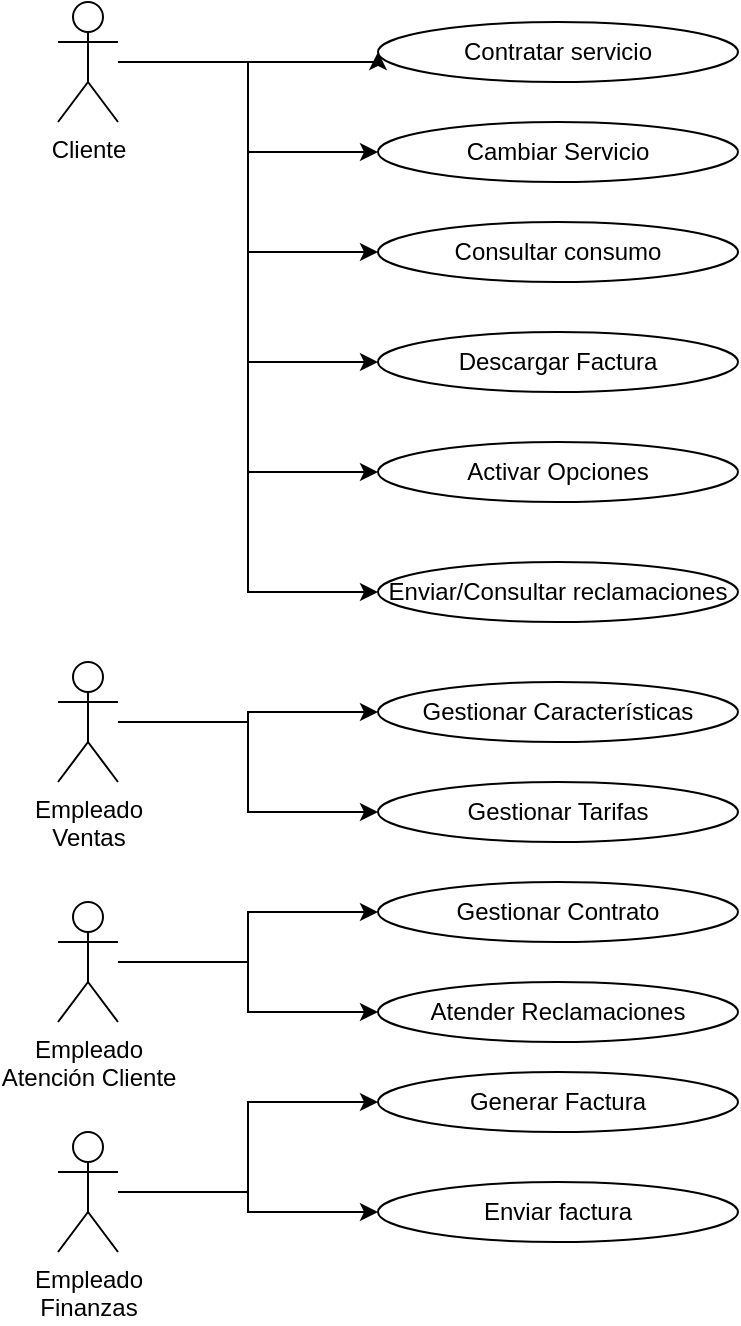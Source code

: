 <mxfile version="22.1.16" type="device">
  <diagram name="Página-1" id="7x8o8xuNbHTIAmIyMfKw">
    <mxGraphModel dx="1647" dy="886" grid="1" gridSize="10" guides="1" tooltips="1" connect="1" arrows="1" fold="1" page="1" pageScale="1" pageWidth="827" pageHeight="1169" math="0" shadow="0">
      <root>
        <mxCell id="0" />
        <mxCell id="1" parent="0" />
        <mxCell id="XNY29QVO5nWn9hXYqEti-46" style="edgeStyle=orthogonalEdgeStyle;rounded=0;orthogonalLoop=1;jettySize=auto;html=1;entryX=0;entryY=0.5;entryDx=0;entryDy=0;" edge="1" parent="1" source="XNY29QVO5nWn9hXYqEti-1" target="XNY29QVO5nWn9hXYqEti-8">
          <mxGeometry relative="1" as="geometry">
            <Array as="points">
              <mxPoint x="270" y="80" />
            </Array>
          </mxGeometry>
        </mxCell>
        <mxCell id="XNY29QVO5nWn9hXYqEti-47" style="edgeStyle=orthogonalEdgeStyle;rounded=0;orthogonalLoop=1;jettySize=auto;html=1;entryX=0;entryY=0.5;entryDx=0;entryDy=0;" edge="1" parent="1" source="XNY29QVO5nWn9hXYqEti-1" target="XNY29QVO5nWn9hXYqEti-34">
          <mxGeometry relative="1" as="geometry" />
        </mxCell>
        <mxCell id="XNY29QVO5nWn9hXYqEti-48" style="edgeStyle=orthogonalEdgeStyle;rounded=0;orthogonalLoop=1;jettySize=auto;html=1;entryX=0;entryY=0.5;entryDx=0;entryDy=0;" edge="1" parent="1" source="XNY29QVO5nWn9hXYqEti-1" target="XNY29QVO5nWn9hXYqEti-35">
          <mxGeometry relative="1" as="geometry" />
        </mxCell>
        <mxCell id="XNY29QVO5nWn9hXYqEti-49" style="edgeStyle=orthogonalEdgeStyle;rounded=0;orthogonalLoop=1;jettySize=auto;html=1;entryX=0;entryY=0.5;entryDx=0;entryDy=0;" edge="1" parent="1" source="XNY29QVO5nWn9hXYqEti-1" target="XNY29QVO5nWn9hXYqEti-36">
          <mxGeometry relative="1" as="geometry" />
        </mxCell>
        <mxCell id="XNY29QVO5nWn9hXYqEti-50" style="edgeStyle=orthogonalEdgeStyle;rounded=0;orthogonalLoop=1;jettySize=auto;html=1;entryX=0;entryY=0.5;entryDx=0;entryDy=0;" edge="1" parent="1" source="XNY29QVO5nWn9hXYqEti-1" target="XNY29QVO5nWn9hXYqEti-37">
          <mxGeometry relative="1" as="geometry" />
        </mxCell>
        <mxCell id="XNY29QVO5nWn9hXYqEti-51" style="edgeStyle=orthogonalEdgeStyle;rounded=0;orthogonalLoop=1;jettySize=auto;html=1;entryX=0;entryY=0.5;entryDx=0;entryDy=0;" edge="1" parent="1" source="XNY29QVO5nWn9hXYqEti-1" target="XNY29QVO5nWn9hXYqEti-38">
          <mxGeometry relative="1" as="geometry" />
        </mxCell>
        <mxCell id="XNY29QVO5nWn9hXYqEti-1" value="Cliente" style="shape=umlActor;verticalLabelPosition=bottom;verticalAlign=top;html=1;outlineConnect=0;" vertex="1" parent="1">
          <mxGeometry x="110" y="50" width="30" height="60" as="geometry" />
        </mxCell>
        <mxCell id="XNY29QVO5nWn9hXYqEti-52" style="edgeStyle=orthogonalEdgeStyle;rounded=0;orthogonalLoop=1;jettySize=auto;html=1;" edge="1" parent="1" source="XNY29QVO5nWn9hXYqEti-2" target="XNY29QVO5nWn9hXYqEti-39">
          <mxGeometry relative="1" as="geometry" />
        </mxCell>
        <mxCell id="XNY29QVO5nWn9hXYqEti-53" style="edgeStyle=orthogonalEdgeStyle;rounded=0;orthogonalLoop=1;jettySize=auto;html=1;" edge="1" parent="1" source="XNY29QVO5nWn9hXYqEti-2" target="XNY29QVO5nWn9hXYqEti-40">
          <mxGeometry relative="1" as="geometry" />
        </mxCell>
        <mxCell id="XNY29QVO5nWn9hXYqEti-2" value="Empleado&lt;br&gt;Ventas" style="shape=umlActor;verticalLabelPosition=bottom;verticalAlign=top;html=1;outlineConnect=0;" vertex="1" parent="1">
          <mxGeometry x="110" y="380" width="30" height="60" as="geometry" />
        </mxCell>
        <mxCell id="XNY29QVO5nWn9hXYqEti-54" style="edgeStyle=orthogonalEdgeStyle;rounded=0;orthogonalLoop=1;jettySize=auto;html=1;entryX=0;entryY=0.5;entryDx=0;entryDy=0;" edge="1" parent="1" source="XNY29QVO5nWn9hXYqEti-4" target="XNY29QVO5nWn9hXYqEti-41">
          <mxGeometry relative="1" as="geometry" />
        </mxCell>
        <mxCell id="XNY29QVO5nWn9hXYqEti-55" style="edgeStyle=orthogonalEdgeStyle;rounded=0;orthogonalLoop=1;jettySize=auto;html=1;entryX=0;entryY=0.5;entryDx=0;entryDy=0;" edge="1" parent="1" source="XNY29QVO5nWn9hXYqEti-4" target="XNY29QVO5nWn9hXYqEti-42">
          <mxGeometry relative="1" as="geometry" />
        </mxCell>
        <mxCell id="XNY29QVO5nWn9hXYqEti-4" value="Empleado&lt;br&gt;Atención Cliente" style="shape=umlActor;verticalLabelPosition=bottom;verticalAlign=top;html=1;outlineConnect=0;" vertex="1" parent="1">
          <mxGeometry x="110" y="500" width="30" height="60" as="geometry" />
        </mxCell>
        <mxCell id="XNY29QVO5nWn9hXYqEti-56" style="edgeStyle=orthogonalEdgeStyle;rounded=0;orthogonalLoop=1;jettySize=auto;html=1;entryX=0;entryY=0.5;entryDx=0;entryDy=0;" edge="1" parent="1" source="XNY29QVO5nWn9hXYqEti-5" target="XNY29QVO5nWn9hXYqEti-43">
          <mxGeometry relative="1" as="geometry" />
        </mxCell>
        <mxCell id="XNY29QVO5nWn9hXYqEti-57" style="edgeStyle=orthogonalEdgeStyle;rounded=0;orthogonalLoop=1;jettySize=auto;html=1;entryX=0;entryY=0.5;entryDx=0;entryDy=0;" edge="1" parent="1" source="XNY29QVO5nWn9hXYqEti-5" target="XNY29QVO5nWn9hXYqEti-45">
          <mxGeometry relative="1" as="geometry" />
        </mxCell>
        <mxCell id="XNY29QVO5nWn9hXYqEti-5" value="Empleado&lt;br&gt;Finanzas" style="shape=umlActor;verticalLabelPosition=bottom;verticalAlign=top;html=1;outlineConnect=0;" vertex="1" parent="1">
          <mxGeometry x="110" y="615" width="30" height="60" as="geometry" />
        </mxCell>
        <mxCell id="XNY29QVO5nWn9hXYqEti-8" value="Contratar servicio" style="ellipse;whiteSpace=wrap;html=1;" vertex="1" parent="1">
          <mxGeometry x="270" y="60" width="180" height="30" as="geometry" />
        </mxCell>
        <mxCell id="XNY29QVO5nWn9hXYqEti-34" value="Cambiar Servicio" style="ellipse;whiteSpace=wrap;html=1;" vertex="1" parent="1">
          <mxGeometry x="270" y="110" width="180" height="30" as="geometry" />
        </mxCell>
        <mxCell id="XNY29QVO5nWn9hXYqEti-35" value="Consultar consumo" style="ellipse;whiteSpace=wrap;html=1;" vertex="1" parent="1">
          <mxGeometry x="270" y="160" width="180" height="30" as="geometry" />
        </mxCell>
        <mxCell id="XNY29QVO5nWn9hXYqEti-36" value="Descargar Factura" style="ellipse;whiteSpace=wrap;html=1;" vertex="1" parent="1">
          <mxGeometry x="270" y="215" width="180" height="30" as="geometry" />
        </mxCell>
        <mxCell id="XNY29QVO5nWn9hXYqEti-37" value="Activar Opciones" style="ellipse;whiteSpace=wrap;html=1;" vertex="1" parent="1">
          <mxGeometry x="270" y="270" width="180" height="30" as="geometry" />
        </mxCell>
        <mxCell id="XNY29QVO5nWn9hXYqEti-38" value="Enviar/Consultar reclamaciones" style="ellipse;whiteSpace=wrap;html=1;" vertex="1" parent="1">
          <mxGeometry x="270" y="330" width="180" height="30" as="geometry" />
        </mxCell>
        <mxCell id="XNY29QVO5nWn9hXYqEti-39" value="Gestionar Características" style="ellipse;whiteSpace=wrap;html=1;" vertex="1" parent="1">
          <mxGeometry x="270" y="390" width="180" height="30" as="geometry" />
        </mxCell>
        <mxCell id="XNY29QVO5nWn9hXYqEti-40" value="Gestionar Tarifas" style="ellipse;whiteSpace=wrap;html=1;" vertex="1" parent="1">
          <mxGeometry x="270" y="440" width="180" height="30" as="geometry" />
        </mxCell>
        <mxCell id="XNY29QVO5nWn9hXYqEti-41" value="Gestionar Contrato" style="ellipse;whiteSpace=wrap;html=1;" vertex="1" parent="1">
          <mxGeometry x="270" y="490" width="180" height="30" as="geometry" />
        </mxCell>
        <mxCell id="XNY29QVO5nWn9hXYqEti-42" value="Atender Reclamaciones" style="ellipse;whiteSpace=wrap;html=1;" vertex="1" parent="1">
          <mxGeometry x="270" y="540" width="180" height="30" as="geometry" />
        </mxCell>
        <mxCell id="XNY29QVO5nWn9hXYqEti-43" value="Generar Factura" style="ellipse;whiteSpace=wrap;html=1;" vertex="1" parent="1">
          <mxGeometry x="270" y="585" width="180" height="30" as="geometry" />
        </mxCell>
        <mxCell id="XNY29QVO5nWn9hXYqEti-45" value="Enviar factura" style="ellipse;whiteSpace=wrap;html=1;" vertex="1" parent="1">
          <mxGeometry x="270" y="640" width="180" height="30" as="geometry" />
        </mxCell>
      </root>
    </mxGraphModel>
  </diagram>
</mxfile>
